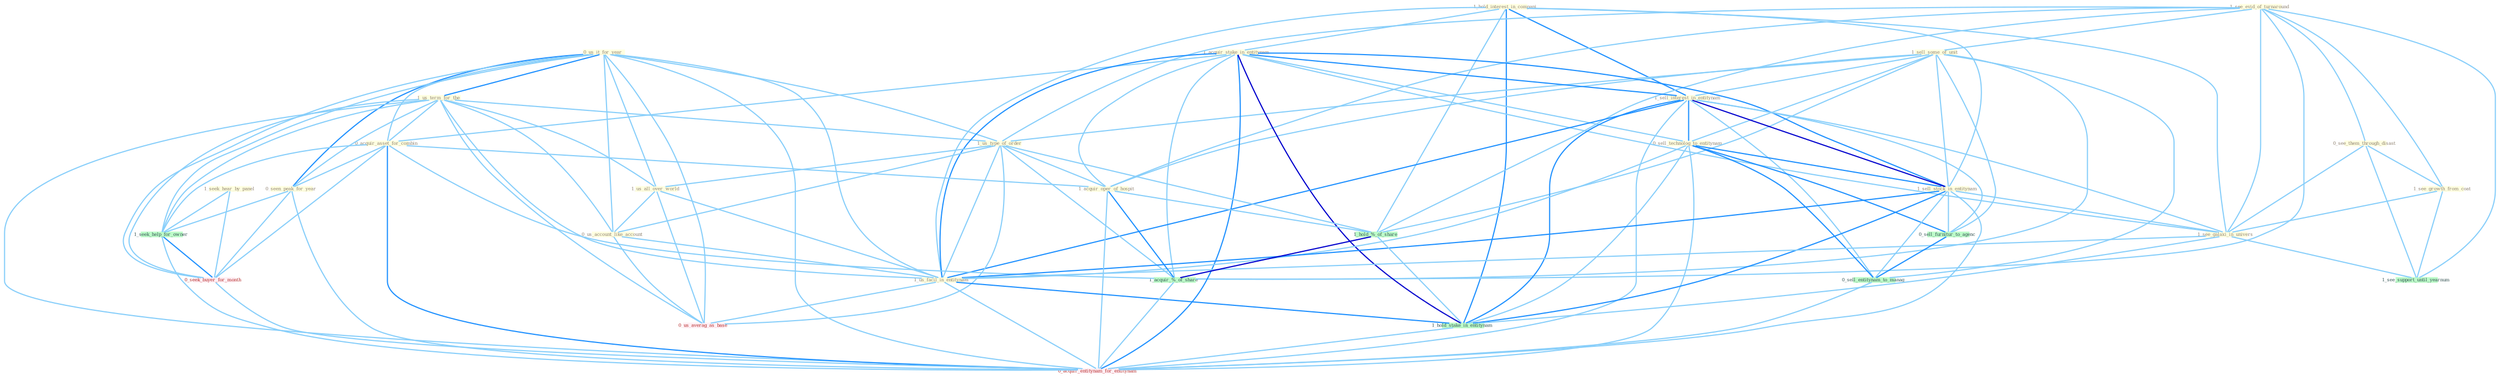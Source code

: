 Graph G{ 
    node
    [shape=polygon,style=filled,width=.5,height=.06,color="#BDFCC9",fixedsize=true,fontsize=4,
    fontcolor="#2f4f4f"];
    {node
    [color="#ffffe0", fontcolor="#8b7d6b"] "1_hold_interest_in_compani " "1_see_evid_of_turnaround " "0_us_it_for_year " "1_us_term_for_the " "1_sell_some_of_unit " "0_see_them_through_disast " "1_acquir_stake_in_entitynam " "1_sell_interest_in_entitynam " "1_us_type_of_order " "0_sell_technolog_to_entitynam " "0_acquir_asset_for_combin " "1_sell_stock_in_entitynam " "0_seen_peak_for_year " "1_see_growth_from_coat " "1_acquir_oper_of_hospit " "1_us_all_over_world " "1_see_galaxi_in_univers " "0_us_account_like_account " "1_us_facil_in_entitynam " "1_seek_hear_by_panel "}
{node [color="#fff0f5", fontcolor="#b22222"] "0_seek_buyer_for_month " "0_us_averag_as_base " "0_acquir_entitynam_for_entitynam "}
edge [color="#B0E2FF"];

	"1_hold_interest_in_compani " -- "1_acquir_stake_in_entitynam " [w="1", color="#87cefa" ];
	"1_hold_interest_in_compani " -- "1_sell_interest_in_entitynam " [w="2", color="#1e90ff" , len=0.8];
	"1_hold_interest_in_compani " -- "1_sell_stock_in_entitynam " [w="1", color="#87cefa" ];
	"1_hold_interest_in_compani " -- "1_see_galaxi_in_univers " [w="1", color="#87cefa" ];
	"1_hold_interest_in_compani " -- "1_us_facil_in_entitynam " [w="1", color="#87cefa" ];
	"1_hold_interest_in_compani " -- "1_hold_%_of_share " [w="1", color="#87cefa" ];
	"1_hold_interest_in_compani " -- "1_hold_stake_in_entitynam " [w="2", color="#1e90ff" , len=0.8];
	"1_see_evid_of_turnaround " -- "1_sell_some_of_unit " [w="1", color="#87cefa" ];
	"1_see_evid_of_turnaround " -- "0_see_them_through_disast " [w="1", color="#87cefa" ];
	"1_see_evid_of_turnaround " -- "1_us_type_of_order " [w="1", color="#87cefa" ];
	"1_see_evid_of_turnaround " -- "1_see_growth_from_coat " [w="1", color="#87cefa" ];
	"1_see_evid_of_turnaround " -- "1_acquir_oper_of_hospit " [w="1", color="#87cefa" ];
	"1_see_evid_of_turnaround " -- "1_see_galaxi_in_univers " [w="1", color="#87cefa" ];
	"1_see_evid_of_turnaround " -- "1_hold_%_of_share " [w="1", color="#87cefa" ];
	"1_see_evid_of_turnaround " -- "1_acquir_%_of_share " [w="1", color="#87cefa" ];
	"1_see_evid_of_turnaround " -- "1_see_support_until_yearnum " [w="1", color="#87cefa" ];
	"0_us_it_for_year " -- "1_us_term_for_the " [w="2", color="#1e90ff" , len=0.8];
	"0_us_it_for_year " -- "1_us_type_of_order " [w="1", color="#87cefa" ];
	"0_us_it_for_year " -- "0_acquir_asset_for_combin " [w="1", color="#87cefa" ];
	"0_us_it_for_year " -- "0_seen_peak_for_year " [w="2", color="#1e90ff" , len=0.8];
	"0_us_it_for_year " -- "1_us_all_over_world " [w="1", color="#87cefa" ];
	"0_us_it_for_year " -- "0_us_account_like_account " [w="1", color="#87cefa" ];
	"0_us_it_for_year " -- "1_us_facil_in_entitynam " [w="1", color="#87cefa" ];
	"0_us_it_for_year " -- "1_seek_help_for_owner " [w="1", color="#87cefa" ];
	"0_us_it_for_year " -- "0_seek_buyer_for_month " [w="1", color="#87cefa" ];
	"0_us_it_for_year " -- "0_us_averag_as_base " [w="1", color="#87cefa" ];
	"0_us_it_for_year " -- "0_acquir_entitynam_for_entitynam " [w="1", color="#87cefa" ];
	"1_us_term_for_the " -- "1_us_type_of_order " [w="1", color="#87cefa" ];
	"1_us_term_for_the " -- "0_acquir_asset_for_combin " [w="1", color="#87cefa" ];
	"1_us_term_for_the " -- "0_seen_peak_for_year " [w="1", color="#87cefa" ];
	"1_us_term_for_the " -- "1_us_all_over_world " [w="1", color="#87cefa" ];
	"1_us_term_for_the " -- "0_us_account_like_account " [w="1", color="#87cefa" ];
	"1_us_term_for_the " -- "1_us_facil_in_entitynam " [w="1", color="#87cefa" ];
	"1_us_term_for_the " -- "1_seek_help_for_owner " [w="1", color="#87cefa" ];
	"1_us_term_for_the " -- "0_seek_buyer_for_month " [w="1", color="#87cefa" ];
	"1_us_term_for_the " -- "0_us_averag_as_base " [w="1", color="#87cefa" ];
	"1_us_term_for_the " -- "0_acquir_entitynam_for_entitynam " [w="1", color="#87cefa" ];
	"1_sell_some_of_unit " -- "1_sell_interest_in_entitynam " [w="1", color="#87cefa" ];
	"1_sell_some_of_unit " -- "1_us_type_of_order " [w="1", color="#87cefa" ];
	"1_sell_some_of_unit " -- "0_sell_technolog_to_entitynam " [w="1", color="#87cefa" ];
	"1_sell_some_of_unit " -- "1_sell_stock_in_entitynam " [w="1", color="#87cefa" ];
	"1_sell_some_of_unit " -- "1_acquir_oper_of_hospit " [w="1", color="#87cefa" ];
	"1_sell_some_of_unit " -- "1_hold_%_of_share " [w="1", color="#87cefa" ];
	"1_sell_some_of_unit " -- "1_acquir_%_of_share " [w="1", color="#87cefa" ];
	"1_sell_some_of_unit " -- "0_sell_furnitur_to_agenc " [w="1", color="#87cefa" ];
	"1_sell_some_of_unit " -- "0_sell_entitynam_to_manag " [w="1", color="#87cefa" ];
	"0_see_them_through_disast " -- "1_see_growth_from_coat " [w="1", color="#87cefa" ];
	"0_see_them_through_disast " -- "1_see_galaxi_in_univers " [w="1", color="#87cefa" ];
	"0_see_them_through_disast " -- "1_see_support_until_yearnum " [w="1", color="#87cefa" ];
	"1_acquir_stake_in_entitynam " -- "1_sell_interest_in_entitynam " [w="2", color="#1e90ff" , len=0.8];
	"1_acquir_stake_in_entitynam " -- "0_sell_technolog_to_entitynam " [w="1", color="#87cefa" ];
	"1_acquir_stake_in_entitynam " -- "0_acquir_asset_for_combin " [w="1", color="#87cefa" ];
	"1_acquir_stake_in_entitynam " -- "1_sell_stock_in_entitynam " [w="2", color="#1e90ff" , len=0.8];
	"1_acquir_stake_in_entitynam " -- "1_acquir_oper_of_hospit " [w="1", color="#87cefa" ];
	"1_acquir_stake_in_entitynam " -- "1_see_galaxi_in_univers " [w="1", color="#87cefa" ];
	"1_acquir_stake_in_entitynam " -- "1_us_facil_in_entitynam " [w="2", color="#1e90ff" , len=0.8];
	"1_acquir_stake_in_entitynam " -- "1_hold_stake_in_entitynam " [w="3", color="#0000cd" , len=0.6];
	"1_acquir_stake_in_entitynam " -- "1_acquir_%_of_share " [w="1", color="#87cefa" ];
	"1_acquir_stake_in_entitynam " -- "0_acquir_entitynam_for_entitynam " [w="2", color="#1e90ff" , len=0.8];
	"1_sell_interest_in_entitynam " -- "0_sell_technolog_to_entitynam " [w="2", color="#1e90ff" , len=0.8];
	"1_sell_interest_in_entitynam " -- "1_sell_stock_in_entitynam " [w="3", color="#0000cd" , len=0.6];
	"1_sell_interest_in_entitynam " -- "1_see_galaxi_in_univers " [w="1", color="#87cefa" ];
	"1_sell_interest_in_entitynam " -- "1_us_facil_in_entitynam " [w="2", color="#1e90ff" , len=0.8];
	"1_sell_interest_in_entitynam " -- "1_hold_stake_in_entitynam " [w="2", color="#1e90ff" , len=0.8];
	"1_sell_interest_in_entitynam " -- "0_sell_furnitur_to_agenc " [w="1", color="#87cefa" ];
	"1_sell_interest_in_entitynam " -- "0_sell_entitynam_to_manag " [w="1", color="#87cefa" ];
	"1_sell_interest_in_entitynam " -- "0_acquir_entitynam_for_entitynam " [w="1", color="#87cefa" ];
	"1_us_type_of_order " -- "1_acquir_oper_of_hospit " [w="1", color="#87cefa" ];
	"1_us_type_of_order " -- "1_us_all_over_world " [w="1", color="#87cefa" ];
	"1_us_type_of_order " -- "0_us_account_like_account " [w="1", color="#87cefa" ];
	"1_us_type_of_order " -- "1_us_facil_in_entitynam " [w="1", color="#87cefa" ];
	"1_us_type_of_order " -- "1_hold_%_of_share " [w="1", color="#87cefa" ];
	"1_us_type_of_order " -- "1_acquir_%_of_share " [w="1", color="#87cefa" ];
	"1_us_type_of_order " -- "0_us_averag_as_base " [w="1", color="#87cefa" ];
	"0_sell_technolog_to_entitynam " -- "1_sell_stock_in_entitynam " [w="2", color="#1e90ff" , len=0.8];
	"0_sell_technolog_to_entitynam " -- "1_us_facil_in_entitynam " [w="1", color="#87cefa" ];
	"0_sell_technolog_to_entitynam " -- "1_hold_stake_in_entitynam " [w="1", color="#87cefa" ];
	"0_sell_technolog_to_entitynam " -- "0_sell_furnitur_to_agenc " [w="2", color="#1e90ff" , len=0.8];
	"0_sell_technolog_to_entitynam " -- "0_sell_entitynam_to_manag " [w="2", color="#1e90ff" , len=0.8];
	"0_sell_technolog_to_entitynam " -- "0_acquir_entitynam_for_entitynam " [w="1", color="#87cefa" ];
	"0_acquir_asset_for_combin " -- "0_seen_peak_for_year " [w="1", color="#87cefa" ];
	"0_acquir_asset_for_combin " -- "1_acquir_oper_of_hospit " [w="1", color="#87cefa" ];
	"0_acquir_asset_for_combin " -- "1_seek_help_for_owner " [w="1", color="#87cefa" ];
	"0_acquir_asset_for_combin " -- "0_seek_buyer_for_month " [w="1", color="#87cefa" ];
	"0_acquir_asset_for_combin " -- "1_acquir_%_of_share " [w="1", color="#87cefa" ];
	"0_acquir_asset_for_combin " -- "0_acquir_entitynam_for_entitynam " [w="2", color="#1e90ff" , len=0.8];
	"1_sell_stock_in_entitynam " -- "1_see_galaxi_in_univers " [w="1", color="#87cefa" ];
	"1_sell_stock_in_entitynam " -- "1_us_facil_in_entitynam " [w="2", color="#1e90ff" , len=0.8];
	"1_sell_stock_in_entitynam " -- "1_hold_stake_in_entitynam " [w="2", color="#1e90ff" , len=0.8];
	"1_sell_stock_in_entitynam " -- "0_sell_furnitur_to_agenc " [w="1", color="#87cefa" ];
	"1_sell_stock_in_entitynam " -- "0_sell_entitynam_to_manag " [w="1", color="#87cefa" ];
	"1_sell_stock_in_entitynam " -- "0_acquir_entitynam_for_entitynam " [w="1", color="#87cefa" ];
	"0_seen_peak_for_year " -- "1_seek_help_for_owner " [w="1", color="#87cefa" ];
	"0_seen_peak_for_year " -- "0_seek_buyer_for_month " [w="1", color="#87cefa" ];
	"0_seen_peak_for_year " -- "0_acquir_entitynam_for_entitynam " [w="1", color="#87cefa" ];
	"1_see_growth_from_coat " -- "1_see_galaxi_in_univers " [w="1", color="#87cefa" ];
	"1_see_growth_from_coat " -- "1_see_support_until_yearnum " [w="1", color="#87cefa" ];
	"1_acquir_oper_of_hospit " -- "1_hold_%_of_share " [w="1", color="#87cefa" ];
	"1_acquir_oper_of_hospit " -- "1_acquir_%_of_share " [w="2", color="#1e90ff" , len=0.8];
	"1_acquir_oper_of_hospit " -- "0_acquir_entitynam_for_entitynam " [w="1", color="#87cefa" ];
	"1_us_all_over_world " -- "0_us_account_like_account " [w="1", color="#87cefa" ];
	"1_us_all_over_world " -- "1_us_facil_in_entitynam " [w="1", color="#87cefa" ];
	"1_us_all_over_world " -- "0_us_averag_as_base " [w="1", color="#87cefa" ];
	"1_see_galaxi_in_univers " -- "1_us_facil_in_entitynam " [w="1", color="#87cefa" ];
	"1_see_galaxi_in_univers " -- "1_hold_stake_in_entitynam " [w="1", color="#87cefa" ];
	"1_see_galaxi_in_univers " -- "1_see_support_until_yearnum " [w="1", color="#87cefa" ];
	"0_us_account_like_account " -- "1_us_facil_in_entitynam " [w="1", color="#87cefa" ];
	"0_us_account_like_account " -- "0_us_averag_as_base " [w="1", color="#87cefa" ];
	"1_us_facil_in_entitynam " -- "1_hold_stake_in_entitynam " [w="2", color="#1e90ff" , len=0.8];
	"1_us_facil_in_entitynam " -- "0_us_averag_as_base " [w="1", color="#87cefa" ];
	"1_us_facil_in_entitynam " -- "0_acquir_entitynam_for_entitynam " [w="1", color="#87cefa" ];
	"1_seek_hear_by_panel " -- "1_seek_help_for_owner " [w="1", color="#87cefa" ];
	"1_seek_hear_by_panel " -- "0_seek_buyer_for_month " [w="1", color="#87cefa" ];
	"1_hold_%_of_share " -- "1_hold_stake_in_entitynam " [w="1", color="#87cefa" ];
	"1_hold_%_of_share " -- "1_acquir_%_of_share " [w="3", color="#0000cd" , len=0.6];
	"1_hold_stake_in_entitynam " -- "0_acquir_entitynam_for_entitynam " [w="1", color="#87cefa" ];
	"1_seek_help_for_owner " -- "0_seek_buyer_for_month " [w="2", color="#1e90ff" , len=0.8];
	"1_seek_help_for_owner " -- "0_acquir_entitynam_for_entitynam " [w="1", color="#87cefa" ];
	"0_seek_buyer_for_month " -- "0_acquir_entitynam_for_entitynam " [w="1", color="#87cefa" ];
	"1_acquir_%_of_share " -- "0_acquir_entitynam_for_entitynam " [w="1", color="#87cefa" ];
	"0_sell_furnitur_to_agenc " -- "0_sell_entitynam_to_manag " [w="2", color="#1e90ff" , len=0.8];
	"0_sell_entitynam_to_manag " -- "0_acquir_entitynam_for_entitynam " [w="1", color="#87cefa" ];
}